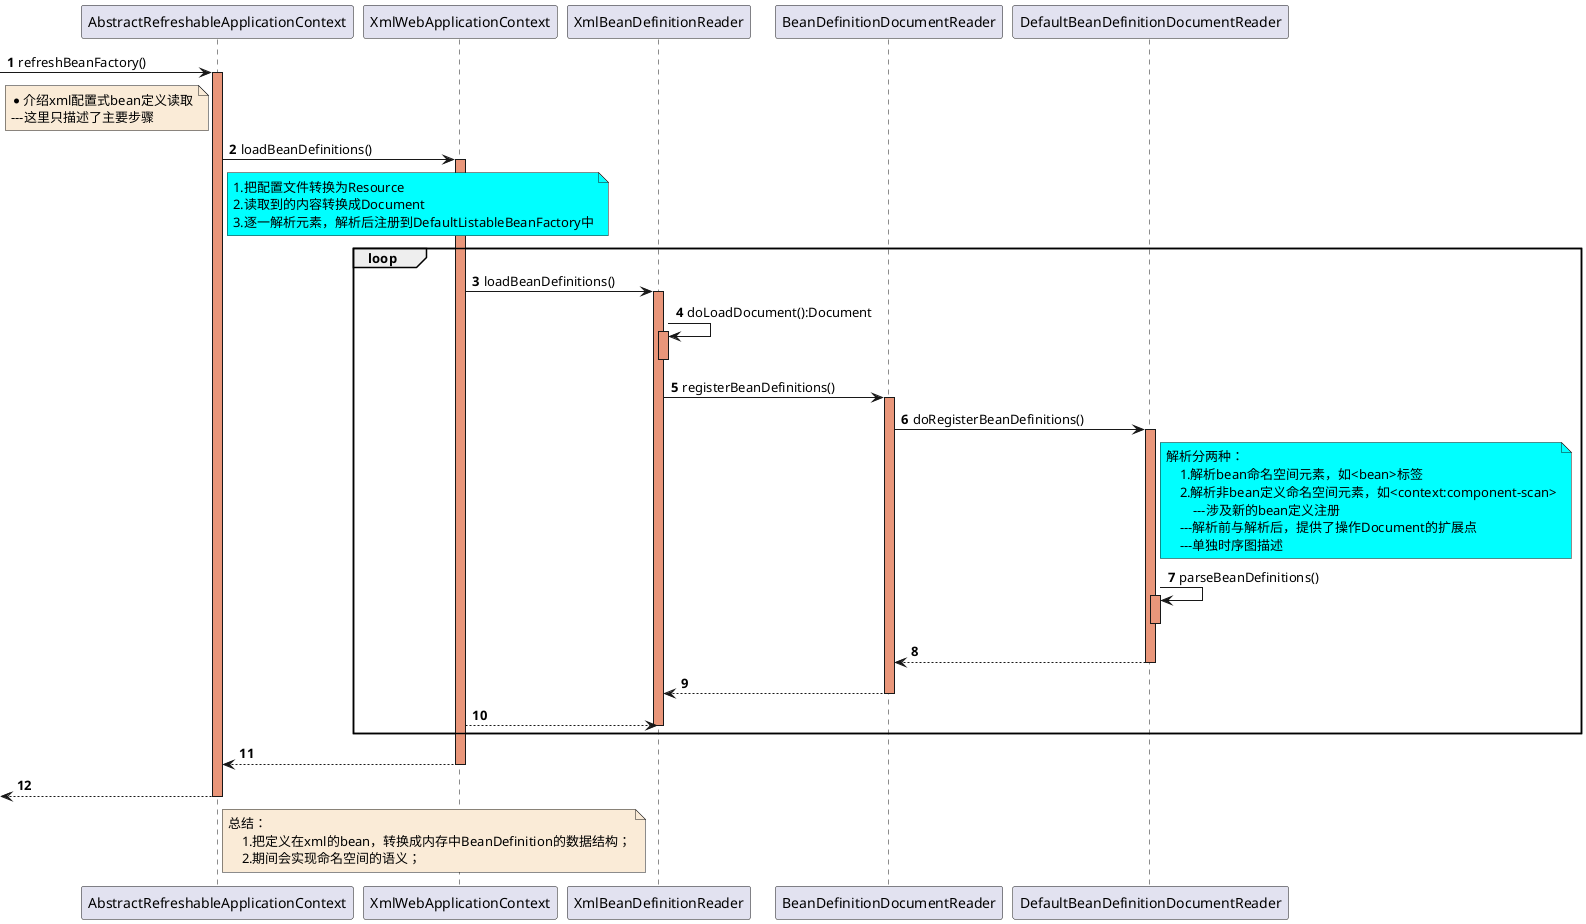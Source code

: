 @startuml

autonumber

->AbstractRefreshableApplicationContext : refreshBeanFactory()
    activate AbstractRefreshableApplicationContext #DarkSalmon

    note left of AbstractRefreshableApplicationContext #FAEBD7
        *介绍xml配置式bean定义读取
        ---这里只描述了主要步骤
    end note

    AbstractRefreshableApplicationContext -> XmlWebApplicationContext: loadBeanDefinitions()
    activate XmlWebApplicationContext #DarkSalmon
        note right of AbstractRefreshableApplicationContext #aqua
            1.把配置文件转换为Resource
            2.读取到的内容转换成Document
            3.逐一解析元素，解析后注册到DefaultListableBeanFactory中
        end note
        loop

            XmlWebApplicationContext -> XmlBeanDefinitionReader: loadBeanDefinitions()
            activate XmlBeanDefinitionReader #DarkSalmon

                XmlBeanDefinitionReader -> XmlBeanDefinitionReader: doLoadDocument():Document
                activate XmlBeanDefinitionReader #DarkSalmon
                deactivate XmlBeanDefinitionReader

                XmlBeanDefinitionReader -> BeanDefinitionDocumentReader: registerBeanDefinitions()
                activate BeanDefinitionDocumentReader #DarkSalmon

                    BeanDefinitionDocumentReader -> DefaultBeanDefinitionDocumentReader: doRegisterBeanDefinitions()
                    activate DefaultBeanDefinitionDocumentReader #DarkSalmon
                        note right of DefaultBeanDefinitionDocumentReader #aqua
                            解析分两种：
                                1.解析bean命名空间元素，如<bean>标签
                                2.解析非bean定义命名空间元素，如<context:component-scan>
                                    ---涉及新的bean定义注册
                                ---解析前与解析后，提供了操作Document的扩展点
                                ---单独时序图描述
                        end note

                        DefaultBeanDefinitionDocumentReader -> DefaultBeanDefinitionDocumentReader: parseBeanDefinitions()
                        activate DefaultBeanDefinitionDocumentReader #DarkSalmon
                        deactivate DefaultBeanDefinitionDocumentReader

                    DefaultBeanDefinitionDocumentReader --> BeanDefinitionDocumentReader
                    deactivate DefaultBeanDefinitionDocumentReader

                BeanDefinitionDocumentReader --> XmlBeanDefinitionReader
                deactivate BeanDefinitionDocumentReader

            XmlBeanDefinitionReader <-- XmlWebApplicationContext
            deactivate XmlBeanDefinitionReader

        end

    AbstractRefreshableApplicationContext <-- XmlWebApplicationContext
    deactivate XmlWebApplicationContext


<--AbstractRefreshableApplicationContext
    deactivate AbstractRefreshableApplicationContext


note right of AbstractRefreshableApplicationContext #FAEBD7
    总结：
        1.把定义在xml的bean，转换成内存中BeanDefinition的数据结构；
        2.期间会实现命名空间的语义；
end note



@enduml